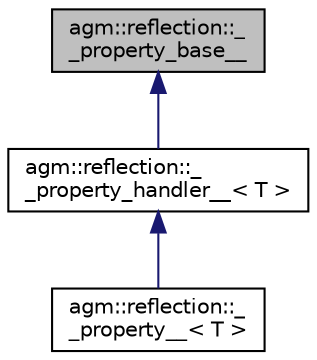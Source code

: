 digraph "agm::reflection::__property_base__"
{
  edge [fontname="Helvetica",fontsize="10",labelfontname="Helvetica",labelfontsize="10"];
  node [fontname="Helvetica",fontsize="10",shape=record];
  Node1 [label="agm::reflection::_\l_property_base__",height=0.2,width=0.4,color="black", fillcolor="grey75", style="filled", fontcolor="black"];
  Node1 -> Node2 [dir="back",color="midnightblue",fontsize="10",style="solid",fontname="Helvetica"];
  Node2 [label="agm::reflection::_\l_property_handler__\< T \>",height=0.2,width=0.4,color="black", fillcolor="white", style="filled",URL="$structagm_1_1reflection_1_1____property__handler____.html"];
  Node2 -> Node3 [dir="back",color="midnightblue",fontsize="10",style="solid",fontname="Helvetica"];
  Node3 [label="agm::reflection::_\l_property__\< T \>",height=0.2,width=0.4,color="black", fillcolor="white", style="filled",URL="$structagm_1_1reflection_1_1____property____.html"];
}
